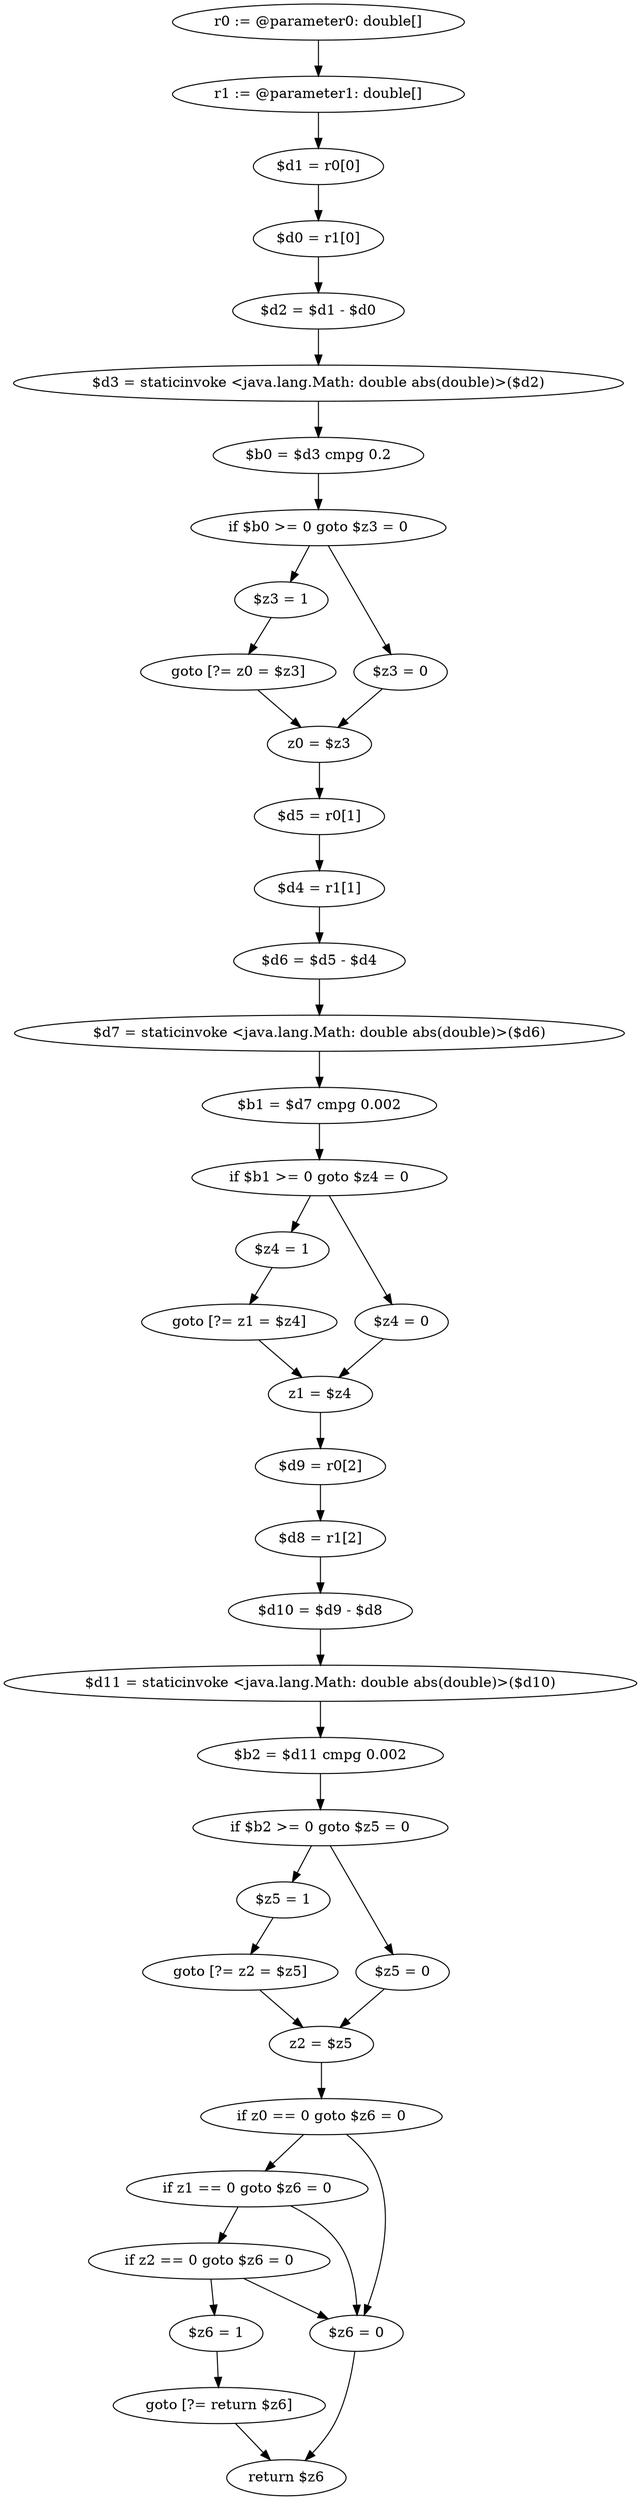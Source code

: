 digraph "unitGraph" {
    "r0 := @parameter0: double[]"
    "r1 := @parameter1: double[]"
    "$d1 = r0[0]"
    "$d0 = r1[0]"
    "$d2 = $d1 - $d0"
    "$d3 = staticinvoke <java.lang.Math: double abs(double)>($d2)"
    "$b0 = $d3 cmpg 0.2"
    "if $b0 >= 0 goto $z3 = 0"
    "$z3 = 1"
    "goto [?= z0 = $z3]"
    "$z3 = 0"
    "z0 = $z3"
    "$d5 = r0[1]"
    "$d4 = r1[1]"
    "$d6 = $d5 - $d4"
    "$d7 = staticinvoke <java.lang.Math: double abs(double)>($d6)"
    "$b1 = $d7 cmpg 0.002"
    "if $b1 >= 0 goto $z4 = 0"
    "$z4 = 1"
    "goto [?= z1 = $z4]"
    "$z4 = 0"
    "z1 = $z4"
    "$d9 = r0[2]"
    "$d8 = r1[2]"
    "$d10 = $d9 - $d8"
    "$d11 = staticinvoke <java.lang.Math: double abs(double)>($d10)"
    "$b2 = $d11 cmpg 0.002"
    "if $b2 >= 0 goto $z5 = 0"
    "$z5 = 1"
    "goto [?= z2 = $z5]"
    "$z5 = 0"
    "z2 = $z5"
    "if z0 == 0 goto $z6 = 0"
    "if z1 == 0 goto $z6 = 0"
    "if z2 == 0 goto $z6 = 0"
    "$z6 = 1"
    "goto [?= return $z6]"
    "$z6 = 0"
    "return $z6"
    "r0 := @parameter0: double[]"->"r1 := @parameter1: double[]";
    "r1 := @parameter1: double[]"->"$d1 = r0[0]";
    "$d1 = r0[0]"->"$d0 = r1[0]";
    "$d0 = r1[0]"->"$d2 = $d1 - $d0";
    "$d2 = $d1 - $d0"->"$d3 = staticinvoke <java.lang.Math: double abs(double)>($d2)";
    "$d3 = staticinvoke <java.lang.Math: double abs(double)>($d2)"->"$b0 = $d3 cmpg 0.2";
    "$b0 = $d3 cmpg 0.2"->"if $b0 >= 0 goto $z3 = 0";
    "if $b0 >= 0 goto $z3 = 0"->"$z3 = 1";
    "if $b0 >= 0 goto $z3 = 0"->"$z3 = 0";
    "$z3 = 1"->"goto [?= z0 = $z3]";
    "goto [?= z0 = $z3]"->"z0 = $z3";
    "$z3 = 0"->"z0 = $z3";
    "z0 = $z3"->"$d5 = r0[1]";
    "$d5 = r0[1]"->"$d4 = r1[1]";
    "$d4 = r1[1]"->"$d6 = $d5 - $d4";
    "$d6 = $d5 - $d4"->"$d7 = staticinvoke <java.lang.Math: double abs(double)>($d6)";
    "$d7 = staticinvoke <java.lang.Math: double abs(double)>($d6)"->"$b1 = $d7 cmpg 0.002";
    "$b1 = $d7 cmpg 0.002"->"if $b1 >= 0 goto $z4 = 0";
    "if $b1 >= 0 goto $z4 = 0"->"$z4 = 1";
    "if $b1 >= 0 goto $z4 = 0"->"$z4 = 0";
    "$z4 = 1"->"goto [?= z1 = $z4]";
    "goto [?= z1 = $z4]"->"z1 = $z4";
    "$z4 = 0"->"z1 = $z4";
    "z1 = $z4"->"$d9 = r0[2]";
    "$d9 = r0[2]"->"$d8 = r1[2]";
    "$d8 = r1[2]"->"$d10 = $d9 - $d8";
    "$d10 = $d9 - $d8"->"$d11 = staticinvoke <java.lang.Math: double abs(double)>($d10)";
    "$d11 = staticinvoke <java.lang.Math: double abs(double)>($d10)"->"$b2 = $d11 cmpg 0.002";
    "$b2 = $d11 cmpg 0.002"->"if $b2 >= 0 goto $z5 = 0";
    "if $b2 >= 0 goto $z5 = 0"->"$z5 = 1";
    "if $b2 >= 0 goto $z5 = 0"->"$z5 = 0";
    "$z5 = 1"->"goto [?= z2 = $z5]";
    "goto [?= z2 = $z5]"->"z2 = $z5";
    "$z5 = 0"->"z2 = $z5";
    "z2 = $z5"->"if z0 == 0 goto $z6 = 0";
    "if z0 == 0 goto $z6 = 0"->"if z1 == 0 goto $z6 = 0";
    "if z0 == 0 goto $z6 = 0"->"$z6 = 0";
    "if z1 == 0 goto $z6 = 0"->"if z2 == 0 goto $z6 = 0";
    "if z1 == 0 goto $z6 = 0"->"$z6 = 0";
    "if z2 == 0 goto $z6 = 0"->"$z6 = 1";
    "if z2 == 0 goto $z6 = 0"->"$z6 = 0";
    "$z6 = 1"->"goto [?= return $z6]";
    "goto [?= return $z6]"->"return $z6";
    "$z6 = 0"->"return $z6";
}
